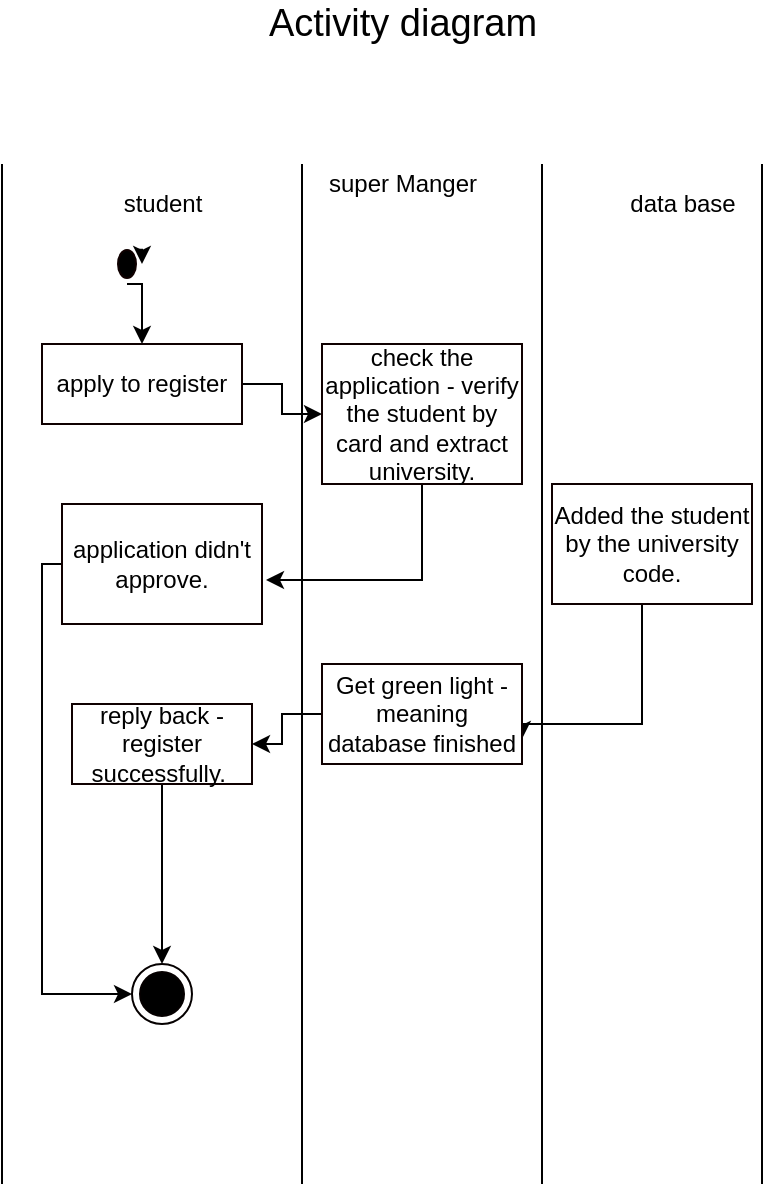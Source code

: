 <mxfile>
    <diagram id="ZxcNrr2-RxVxVpdg4Wmk" name="Page-1">
        <mxGraphModel dx="719" dy="617" grid="1" gridSize="10" guides="1" tooltips="1" connect="1" arrows="1" fold="1" page="1" pageScale="1" pageWidth="850" pageHeight="1100" math="0" shadow="0">
            <root>
                <mxCell id="0"/>
                <mxCell id="1" parent="0"/>
                <mxCell id="-XX0d6gznkLsI2aIMCxq-1" value="" style="endArrow=none;html=1;rounded=0;" parent="1" edge="1">
                    <mxGeometry width="50" height="50" relative="1" as="geometry">
                        <mxPoint x="350" y="660" as="sourcePoint"/>
                        <mxPoint x="350" y="150" as="targetPoint"/>
                        <Array as="points">
                            <mxPoint x="350" y="280"/>
                        </Array>
                    </mxGeometry>
                </mxCell>
                <mxCell id="-XX0d6gznkLsI2aIMCxq-2" value="" style="endArrow=none;html=1;rounded=0;" parent="1" edge="1">
                    <mxGeometry width="50" height="50" relative="1" as="geometry">
                        <mxPoint x="580" y="660" as="sourcePoint"/>
                        <mxPoint x="580" y="150" as="targetPoint"/>
                        <Array as="points">
                            <mxPoint x="580" y="280"/>
                        </Array>
                    </mxGeometry>
                </mxCell>
                <mxCell id="-XX0d6gznkLsI2aIMCxq-3" value="" style="endArrow=none;html=1;rounded=0;" parent="1" edge="1">
                    <mxGeometry width="50" height="50" relative="1" as="geometry">
                        <mxPoint x="470" y="660" as="sourcePoint"/>
                        <mxPoint x="470" y="150" as="targetPoint"/>
                        <Array as="points">
                            <mxPoint x="470" y="280"/>
                        </Array>
                    </mxGeometry>
                </mxCell>
                <mxCell id="-XX0d6gznkLsI2aIMCxq-4" value="" style="endArrow=none;html=1;rounded=0;" parent="1" edge="1">
                    <mxGeometry width="50" height="50" relative="1" as="geometry">
                        <mxPoint x="200" y="660" as="sourcePoint"/>
                        <mxPoint x="200" y="150" as="targetPoint"/>
                        <Array as="points">
                            <mxPoint x="200" y="280"/>
                        </Array>
                    </mxGeometry>
                </mxCell>
                <mxCell id="-XX0d6gznkLsI2aIMCxq-5" value="student" style="text;html=1;align=center;verticalAlign=middle;resizable=0;points=[];autosize=1;strokeColor=none;fillColor=none;" parent="1" vertex="1">
                    <mxGeometry x="255" y="160" width="50" height="20" as="geometry"/>
                </mxCell>
                <mxCell id="-XX0d6gznkLsI2aIMCxq-6" value="super Manger" style="text;html=1;align=center;verticalAlign=middle;resizable=0;points=[];autosize=1;strokeColor=none;fillColor=none;" parent="1" vertex="1">
                    <mxGeometry x="355" y="150" width="90" height="20" as="geometry"/>
                </mxCell>
                <mxCell id="-XX0d6gznkLsI2aIMCxq-7" value="data base" style="text;html=1;align=center;verticalAlign=middle;resizable=0;points=[];autosize=1;strokeColor=none;fillColor=none;" parent="1" vertex="1">
                    <mxGeometry x="505" y="160" width="70" height="20" as="geometry"/>
                </mxCell>
                <mxCell id="-XX0d6gznkLsI2aIMCxq-8" style="edgeStyle=orthogonalEdgeStyle;rounded=0;orthogonalLoop=1;jettySize=auto;html=1;exitX=0.5;exitY=1;exitDx=0;exitDy=0;" parent="1" source="-XX0d6gznkLsI2aIMCxq-9" target="-XX0d6gznkLsI2aIMCxq-11" edge="1">
                    <mxGeometry relative="1" as="geometry">
                        <Array as="points">
                            <mxPoint x="270" y="210"/>
                        </Array>
                    </mxGeometry>
                </mxCell>
                <mxCell id="-XX0d6gznkLsI2aIMCxq-9" value="" style="ellipse;html=1;shape=startState;fillColor=#000000;strokeColor=#0F0000;" parent="1" vertex="1">
                    <mxGeometry x="255" y="190" width="15" height="20" as="geometry"/>
                </mxCell>
                <mxCell id="-XX0d6gznkLsI2aIMCxq-10" style="edgeStyle=orthogonalEdgeStyle;rounded=0;orthogonalLoop=1;jettySize=auto;html=1;entryX=0;entryY=0.5;entryDx=0;entryDy=0;" parent="1" source="-XX0d6gznkLsI2aIMCxq-11" target="-XX0d6gznkLsI2aIMCxq-14" edge="1">
                    <mxGeometry relative="1" as="geometry"/>
                </mxCell>
                <mxCell id="-XX0d6gznkLsI2aIMCxq-11" value="apply to register" style="whiteSpace=wrap;html=1;align=center;strokeColor=#0F0000;" parent="1" vertex="1">
                    <mxGeometry x="220" y="240" width="100" height="40" as="geometry"/>
                </mxCell>
                <mxCell id="-XX0d6gznkLsI2aIMCxq-12" style="edgeStyle=orthogonalEdgeStyle;rounded=0;orthogonalLoop=1;jettySize=auto;html=1;exitX=1;exitY=0;exitDx=0;exitDy=0;entryX=1;entryY=0.5;entryDx=0;entryDy=0;" parent="1" source="-XX0d6gznkLsI2aIMCxq-9" target="-XX0d6gznkLsI2aIMCxq-9" edge="1">
                    <mxGeometry relative="1" as="geometry"/>
                </mxCell>
                <mxCell id="-XX0d6gznkLsI2aIMCxq-13" style="edgeStyle=orthogonalEdgeStyle;rounded=0;orthogonalLoop=1;jettySize=auto;html=1;entryX=1.02;entryY=0.633;entryDx=0;entryDy=0;entryPerimeter=0;" parent="1" source="-XX0d6gznkLsI2aIMCxq-14" target="-XX0d6gznkLsI2aIMCxq-18" edge="1">
                    <mxGeometry relative="1" as="geometry">
                        <mxPoint x="410" y="360" as="targetPoint"/>
                        <Array as="points">
                            <mxPoint x="410" y="358"/>
                        </Array>
                    </mxGeometry>
                </mxCell>
                <mxCell id="-XX0d6gznkLsI2aIMCxq-14" value="check the application - verify the student by card and extract university." style="whiteSpace=wrap;html=1;align=center;strokeColor=#0F0000;" parent="1" vertex="1">
                    <mxGeometry x="360" y="240" width="100" height="70" as="geometry"/>
                </mxCell>
                <mxCell id="-XX0d6gznkLsI2aIMCxq-15" style="edgeStyle=orthogonalEdgeStyle;rounded=0;orthogonalLoop=1;jettySize=auto;html=1;entryX=1;entryY=0.75;entryDx=0;entryDy=0;" parent="1" source="-XX0d6gznkLsI2aIMCxq-16" target="-XX0d6gznkLsI2aIMCxq-20" edge="1">
                    <mxGeometry relative="1" as="geometry">
                        <Array as="points">
                            <mxPoint x="520" y="430"/>
                        </Array>
                    </mxGeometry>
                </mxCell>
                <mxCell id="-XX0d6gznkLsI2aIMCxq-16" value="Added the student by the university code." style="whiteSpace=wrap;html=1;align=center;strokeColor=#0F0000;" parent="1" vertex="1">
                    <mxGeometry x="475" y="310" width="100" height="60" as="geometry"/>
                </mxCell>
                <mxCell id="-XX0d6gznkLsI2aIMCxq-17" style="edgeStyle=orthogonalEdgeStyle;rounded=0;orthogonalLoop=1;jettySize=auto;html=1;entryX=0;entryY=0.5;entryDx=0;entryDy=0;" parent="1" source="-XX0d6gznkLsI2aIMCxq-18" target="-XX0d6gznkLsI2aIMCxq-23" edge="1">
                    <mxGeometry relative="1" as="geometry">
                        <Array as="points">
                            <mxPoint x="220" y="350"/>
                            <mxPoint x="220" y="565"/>
                        </Array>
                    </mxGeometry>
                </mxCell>
                <mxCell id="-XX0d6gznkLsI2aIMCxq-18" value="application didn't approve." style="whiteSpace=wrap;html=1;align=center;strokeColor=#0F0000;" parent="1" vertex="1">
                    <mxGeometry x="230" y="320" width="100" height="60" as="geometry"/>
                </mxCell>
                <mxCell id="-XX0d6gznkLsI2aIMCxq-19" style="edgeStyle=orthogonalEdgeStyle;rounded=0;orthogonalLoop=1;jettySize=auto;html=1;entryX=1;entryY=0.5;entryDx=0;entryDy=0;" parent="1" source="-XX0d6gznkLsI2aIMCxq-20" target="-XX0d6gznkLsI2aIMCxq-22" edge="1">
                    <mxGeometry relative="1" as="geometry"/>
                </mxCell>
                <mxCell id="-XX0d6gznkLsI2aIMCxq-20" value="Get green light - meaning database finished" style="whiteSpace=wrap;html=1;strokeColor=#0F0000;" parent="1" vertex="1">
                    <mxGeometry x="360" y="400" width="100" height="50" as="geometry"/>
                </mxCell>
                <mxCell id="-XX0d6gznkLsI2aIMCxq-21" style="edgeStyle=orthogonalEdgeStyle;rounded=0;orthogonalLoop=1;jettySize=auto;html=1;" parent="1" source="-XX0d6gznkLsI2aIMCxq-22" target="-XX0d6gznkLsI2aIMCxq-23" edge="1">
                    <mxGeometry relative="1" as="geometry"/>
                </mxCell>
                <mxCell id="-XX0d6gznkLsI2aIMCxq-22" value="reply back - register successfully.&amp;nbsp;" style="whiteSpace=wrap;html=1;strokeColor=#0F0000;" parent="1" vertex="1">
                    <mxGeometry x="235" y="420" width="90" height="40" as="geometry"/>
                </mxCell>
                <mxCell id="-XX0d6gznkLsI2aIMCxq-23" value="" style="ellipse;html=1;shape=endState;fillColor=#000000;strokeColor=#050000;" parent="1" vertex="1">
                    <mxGeometry x="265" y="550" width="30" height="30" as="geometry"/>
                </mxCell>
                <mxCell id="2" value="&lt;font style=&quot;font-size: 19px&quot;&gt;Activity diagram&lt;/font&gt;" style="text;html=1;align=center;verticalAlign=middle;resizable=0;points=[];autosize=1;strokeColor=none;" vertex="1" parent="1">
                    <mxGeometry x="325" y="70" width="150" height="20" as="geometry"/>
                </mxCell>
            </root>
        </mxGraphModel>
    </diagram>
</mxfile>